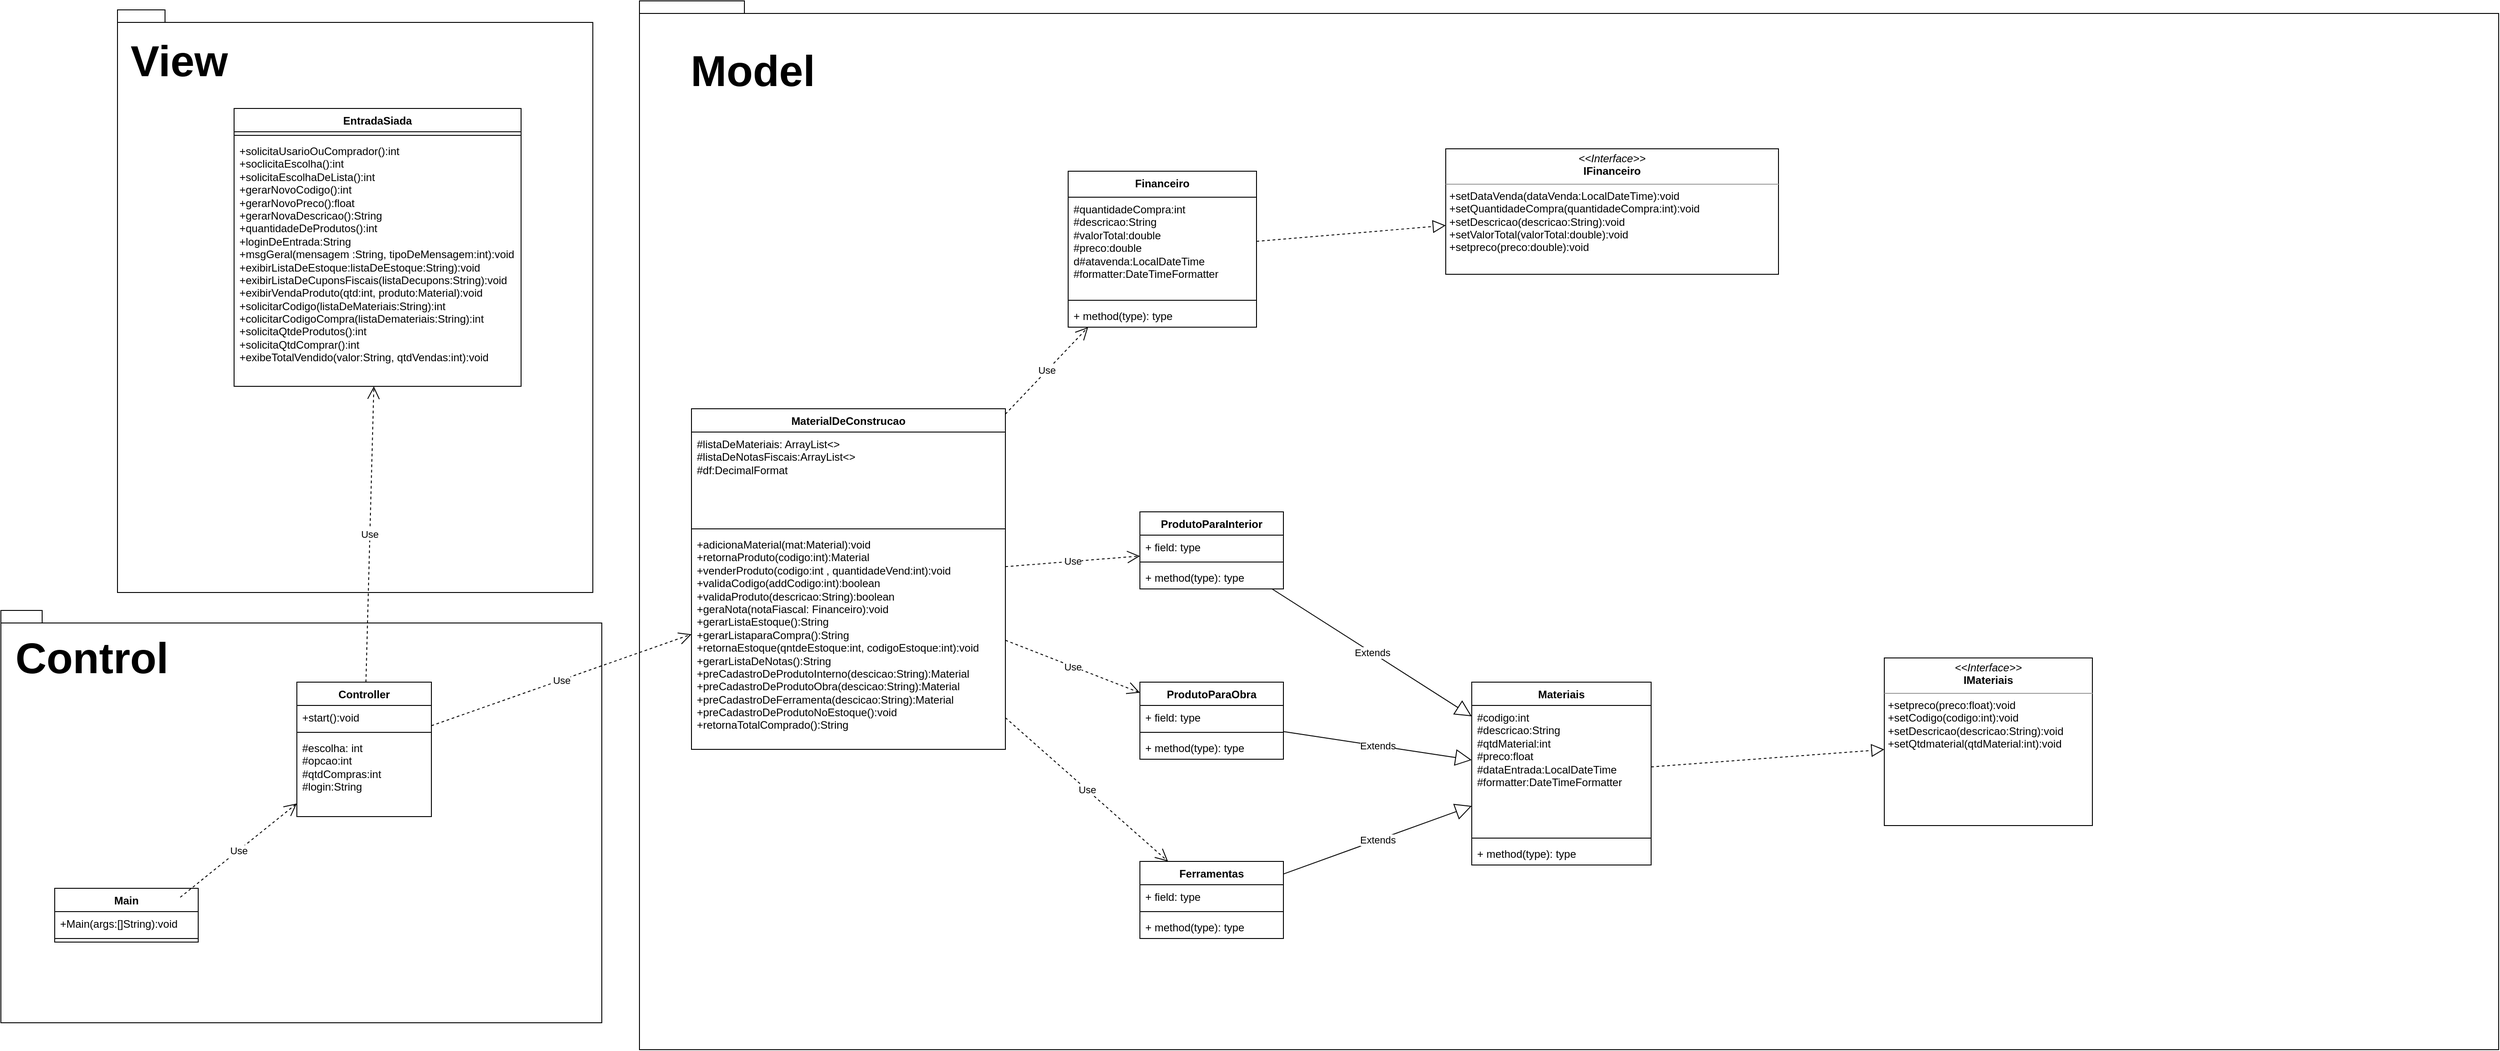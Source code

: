 <mxfile version="22.1.7" type="device">
  <diagram name="Página-1" id="f-H7xRL6MuobaMX1CjN7">
    <mxGraphModel dx="3733" dy="2802" grid="1" gridSize="10" guides="1" tooltips="1" connect="1" arrows="1" fold="1" page="1" pageScale="1" pageWidth="827" pageHeight="1169" math="0" shadow="0">
      <root>
        <mxCell id="0" />
        <mxCell id="1" parent="0" />
        <mxCell id="FgIPv6LBBM-AeR4nWs0Z-11" value="" style="group" parent="1" vertex="1" connectable="0">
          <mxGeometry x="110" y="60" width="670" height="460" as="geometry" />
        </mxCell>
        <mxCell id="FgIPv6LBBM-AeR4nWs0Z-1" value="" style="shape=folder;fontStyle=1;spacingTop=10;tabWidth=40;tabHeight=14;tabPosition=left;html=1;whiteSpace=wrap;" parent="FgIPv6LBBM-AeR4nWs0Z-11" vertex="1">
          <mxGeometry width="670" height="460" as="geometry" />
        </mxCell>
        <mxCell id="FgIPv6LBBM-AeR4nWs0Z-9" value="&lt;font style=&quot;font-size: 48px;&quot;&gt;Control&lt;/font&gt;" style="text;align=center;fontStyle=1;verticalAlign=middle;spacingLeft=3;spacingRight=3;strokeColor=none;rotatable=0;points=[[0,0.5],[1,0.5]];portConstraint=eastwest;html=1;" parent="FgIPv6LBBM-AeR4nWs0Z-11" vertex="1">
          <mxGeometry x="61" y="40" width="80" height="26" as="geometry" />
        </mxCell>
        <mxCell id="FgIPv6LBBM-AeR4nWs0Z-22" value="Controller" style="swimlane;fontStyle=1;align=center;verticalAlign=top;childLayout=stackLayout;horizontal=1;startSize=26;horizontalStack=0;resizeParent=1;resizeParentMax=0;resizeLast=0;collapsible=1;marginBottom=0;whiteSpace=wrap;html=1;" parent="FgIPv6LBBM-AeR4nWs0Z-11" vertex="1">
          <mxGeometry x="330" y="80" width="150" height="150" as="geometry" />
        </mxCell>
        <mxCell id="FgIPv6LBBM-AeR4nWs0Z-23" value="+start():void&amp;nbsp;" style="text;strokeColor=none;fillColor=none;align=left;verticalAlign=top;spacingLeft=4;spacingRight=4;overflow=hidden;rotatable=0;points=[[0,0.5],[1,0.5]];portConstraint=eastwest;whiteSpace=wrap;html=1;" parent="FgIPv6LBBM-AeR4nWs0Z-22" vertex="1">
          <mxGeometry y="26" width="150" height="26" as="geometry" />
        </mxCell>
        <mxCell id="FgIPv6LBBM-AeR4nWs0Z-24" value="" style="line;strokeWidth=1;fillColor=none;align=left;verticalAlign=middle;spacingTop=-1;spacingLeft=3;spacingRight=3;rotatable=0;labelPosition=right;points=[];portConstraint=eastwest;strokeColor=inherit;" parent="FgIPv6LBBM-AeR4nWs0Z-22" vertex="1">
          <mxGeometry y="52" width="150" height="8" as="geometry" />
        </mxCell>
        <mxCell id="FgIPv6LBBM-AeR4nWs0Z-25" value="#escolha: int&amp;nbsp;&lt;br&gt;#opcao:int&amp;nbsp;&lt;br&gt;#qtdCompras:int&amp;nbsp;&lt;br&gt;#login:String&amp;nbsp;" style="text;strokeColor=none;fillColor=none;align=left;verticalAlign=top;spacingLeft=4;spacingRight=4;overflow=hidden;rotatable=0;points=[[0,0.5],[1,0.5]];portConstraint=eastwest;whiteSpace=wrap;html=1;" parent="FgIPv6LBBM-AeR4nWs0Z-22" vertex="1">
          <mxGeometry y="60" width="150" height="90" as="geometry" />
        </mxCell>
        <mxCell id="FgIPv6LBBM-AeR4nWs0Z-26" value="Main" style="swimlane;fontStyle=1;align=center;verticalAlign=top;childLayout=stackLayout;horizontal=1;startSize=26;horizontalStack=0;resizeParent=1;resizeParentMax=0;resizeLast=0;collapsible=1;marginBottom=0;whiteSpace=wrap;html=1;" parent="FgIPv6LBBM-AeR4nWs0Z-11" vertex="1">
          <mxGeometry x="60" y="310" width="160" height="60" as="geometry" />
        </mxCell>
        <mxCell id="FgIPv6LBBM-AeR4nWs0Z-27" value="+Main(args:[]String):void" style="text;strokeColor=none;fillColor=none;align=left;verticalAlign=top;spacingLeft=4;spacingRight=4;overflow=hidden;rotatable=0;points=[[0,0.5],[1,0.5]];portConstraint=eastwest;whiteSpace=wrap;html=1;" parent="FgIPv6LBBM-AeR4nWs0Z-26" vertex="1">
          <mxGeometry y="26" width="160" height="26" as="geometry" />
        </mxCell>
        <mxCell id="FgIPv6LBBM-AeR4nWs0Z-28" value="" style="line;strokeWidth=1;fillColor=none;align=left;verticalAlign=middle;spacingTop=-1;spacingLeft=3;spacingRight=3;rotatable=0;labelPosition=right;points=[];portConstraint=eastwest;strokeColor=inherit;" parent="FgIPv6LBBM-AeR4nWs0Z-26" vertex="1">
          <mxGeometry y="52" width="160" height="8" as="geometry" />
        </mxCell>
        <mxCell id="FgIPv6LBBM-AeR4nWs0Z-74" value="Use" style="endArrow=open;endSize=12;dashed=1;html=1;rounded=0;" parent="FgIPv6LBBM-AeR4nWs0Z-11" target="FgIPv6LBBM-AeR4nWs0Z-22" edge="1">
          <mxGeometry width="160" relative="1" as="geometry">
            <mxPoint x="200" y="320" as="sourcePoint" />
            <mxPoint x="410" y="230" as="targetPoint" />
          </mxGeometry>
        </mxCell>
        <mxCell id="FgIPv6LBBM-AeR4nWs0Z-13" value="" style="group" parent="1" vertex="1" connectable="0">
          <mxGeometry x="240" y="-610" width="530" height="650" as="geometry" />
        </mxCell>
        <mxCell id="FgIPv6LBBM-AeR4nWs0Z-2" value="" style="shape=folder;fontStyle=1;spacingTop=10;tabWidth=40;tabHeight=14;tabPosition=left;html=1;whiteSpace=wrap;" parent="FgIPv6LBBM-AeR4nWs0Z-13" vertex="1">
          <mxGeometry width="530" height="650" as="geometry" />
        </mxCell>
        <mxCell id="FgIPv6LBBM-AeR4nWs0Z-8" value="&lt;font style=&quot;font-size: 48px;&quot;&gt;View&amp;nbsp;&lt;/font&gt;" style="text;align=center;fontStyle=1;verticalAlign=middle;spacingLeft=3;spacingRight=3;strokeColor=none;rotatable=0;points=[[0,0.5],[1,0.5]];portConstraint=eastwest;html=1;" parent="FgIPv6LBBM-AeR4nWs0Z-13" vertex="1">
          <mxGeometry x="35" y="44" width="80" height="26" as="geometry" />
        </mxCell>
        <mxCell id="FgIPv6LBBM-AeR4nWs0Z-4" value="EntradaSiada" style="swimlane;fontStyle=1;align=center;verticalAlign=top;childLayout=stackLayout;horizontal=1;startSize=26;horizontalStack=0;resizeParent=1;resizeParentMax=0;resizeLast=0;collapsible=1;marginBottom=0;whiteSpace=wrap;html=1;" parent="FgIPv6LBBM-AeR4nWs0Z-13" vertex="1">
          <mxGeometry x="130" y="110" width="320" height="310" as="geometry" />
        </mxCell>
        <mxCell id="FgIPv6LBBM-AeR4nWs0Z-6" value="" style="line;strokeWidth=1;fillColor=none;align=left;verticalAlign=middle;spacingTop=-1;spacingLeft=3;spacingRight=3;rotatable=0;labelPosition=right;points=[];portConstraint=eastwest;strokeColor=inherit;" parent="FgIPv6LBBM-AeR4nWs0Z-4" vertex="1">
          <mxGeometry y="26" width="320" height="8" as="geometry" />
        </mxCell>
        <mxCell id="FgIPv6LBBM-AeR4nWs0Z-7" value="+solicitaUsarioOuComprador():int&lt;br&gt;+soclicitaEscolha():int&lt;br&gt;+solicitaEscolhaDeLista():int&lt;br&gt;+gerarNovoCodigo():int&lt;br&gt;+gerarNovoPreco():float&lt;br&gt;+gerarNovaDescricao():String&lt;br&gt;+quantidadeDeProdutos():int&lt;br&gt;+loginDeEntrada:String&lt;br&gt;+msgGeral(mensagem :String, tipoDeMensagem:int):void&lt;br&gt;+exibirListaDeEstoque:listaDeEstoque:String):void&lt;br&gt;+exibirListaDeCuponsFiscais(listaDecupons:String):void&lt;br&gt;+exibirVendaProduto(qtd:int, produto:Material):void&lt;br&gt;+solicitarCodigo(listaDeMateriais:String):int&lt;br&gt;+colicitarCodigoCompra(listaDemateriais:String):int&lt;br&gt;+solicitaQtdeProdutos():int&lt;br&gt;+solicitaQtdComprar():int&lt;br&gt;+exibeTotalVendido(valor:String, qtdVendas:int):void" style="text;strokeColor=none;fillColor=none;align=left;verticalAlign=top;spacingLeft=4;spacingRight=4;overflow=hidden;rotatable=0;points=[[0,0.5],[1,0.5]];portConstraint=eastwest;whiteSpace=wrap;html=1;" parent="FgIPv6LBBM-AeR4nWs0Z-4" vertex="1">
          <mxGeometry y="34" width="320" height="276" as="geometry" />
        </mxCell>
        <mxCell id="FgIPv6LBBM-AeR4nWs0Z-16" value="" style="group" parent="1" vertex="1" connectable="0">
          <mxGeometry x="822" y="-620" width="2073" height="1170" as="geometry" />
        </mxCell>
        <mxCell id="FgIPv6LBBM-AeR4nWs0Z-3" value="" style="shape=folder;fontStyle=1;spacingTop=10;tabWidth=40;tabHeight=14;tabPosition=left;html=1;whiteSpace=wrap;" parent="FgIPv6LBBM-AeR4nWs0Z-16" vertex="1">
          <mxGeometry width="2073" height="1170" as="geometry" />
        </mxCell>
        <mxCell id="FgIPv6LBBM-AeR4nWs0Z-10" value="&lt;font style=&quot;font-size: 48px;&quot;&gt;Model&lt;/font&gt;" style="text;align=center;fontStyle=1;verticalAlign=middle;spacingLeft=3;spacingRight=3;strokeColor=none;rotatable=0;points=[[0,0.5],[1,0.5]];portConstraint=eastwest;html=1;" parent="FgIPv6LBBM-AeR4nWs0Z-16" vertex="1">
          <mxGeometry x="80.171" y="63.818" width="91.624" height="27.655" as="geometry" />
        </mxCell>
        <mxCell id="FgIPv6LBBM-AeR4nWs0Z-18" value="MaterialDeConstrucao" style="swimlane;fontStyle=1;align=center;verticalAlign=top;childLayout=stackLayout;horizontal=1;startSize=26;horizontalStack=0;resizeParent=1;resizeParentMax=0;resizeLast=0;collapsible=1;marginBottom=0;whiteSpace=wrap;html=1;" parent="FgIPv6LBBM-AeR4nWs0Z-16" vertex="1">
          <mxGeometry x="58" y="455" width="350" height="380" as="geometry" />
        </mxCell>
        <mxCell id="FgIPv6LBBM-AeR4nWs0Z-19" value="#listaDeMateriais: ArrayList&amp;lt;&amp;gt;&lt;br&gt;#listaDeNotasFiscais:ArrayList&amp;lt;&amp;gt;&lt;br&gt;#df:DecimalFormat" style="text;strokeColor=none;fillColor=none;align=left;verticalAlign=top;spacingLeft=4;spacingRight=4;overflow=hidden;rotatable=0;points=[[0,0.5],[1,0.5]];portConstraint=eastwest;whiteSpace=wrap;html=1;" parent="FgIPv6LBBM-AeR4nWs0Z-18" vertex="1">
          <mxGeometry y="26" width="350" height="104" as="geometry" />
        </mxCell>
        <mxCell id="FgIPv6LBBM-AeR4nWs0Z-20" value="" style="line;strokeWidth=1;fillColor=none;align=left;verticalAlign=middle;spacingTop=-1;spacingLeft=3;spacingRight=3;rotatable=0;labelPosition=right;points=[];portConstraint=eastwest;strokeColor=inherit;" parent="FgIPv6LBBM-AeR4nWs0Z-18" vertex="1">
          <mxGeometry y="130" width="350" height="8" as="geometry" />
        </mxCell>
        <mxCell id="FgIPv6LBBM-AeR4nWs0Z-21" value="+adicionaMaterial(mat:Material):void&lt;br&gt;+retornaProduto(codigo:int):Material&lt;br&gt;+venderProduto(codigo:int , quantidadeVend:int):void&amp;nbsp;&lt;br&gt;+validaCodigo(addCodigo:int):boolean&amp;nbsp;&lt;br&gt;+validaProduto(descricao:String):boolean&lt;br&gt;+geraNota(notaFiascal: Financeiro):void&amp;nbsp;&lt;br&gt;+gerarListaEstoque():String&amp;nbsp;&lt;br&gt;+gerarListaparaCompra():String&lt;br&gt;+retornaEstoque(qntdeEstoque:int, codigoEstoque:int):void&amp;nbsp;&lt;br&gt;+gerarListaDeNotas():String&lt;br&gt;+preCadastroDeProdutoInterno(descicao:String):Material&lt;br&gt;+preCadastroDeProdutoObra(descicao:String):Material&lt;br&gt;+preCadastroDeFerramenta(descicao:String):Material&lt;br&gt;+preCadastroDeProdutoNoEstoque():void&lt;br&gt;+retornaTotalComprado():String" style="text;strokeColor=none;fillColor=none;align=left;verticalAlign=top;spacingLeft=4;spacingRight=4;overflow=hidden;rotatable=0;points=[[0,0.5],[1,0.5]];portConstraint=eastwest;whiteSpace=wrap;html=1;" parent="FgIPv6LBBM-AeR4nWs0Z-18" vertex="1">
          <mxGeometry y="138" width="350" height="242" as="geometry" />
        </mxCell>
        <mxCell id="FgIPv6LBBM-AeR4nWs0Z-50" value="Materiais" style="swimlane;fontStyle=1;align=center;verticalAlign=top;childLayout=stackLayout;horizontal=1;startSize=26;horizontalStack=0;resizeParent=1;resizeParentMax=0;resizeLast=0;collapsible=1;marginBottom=0;whiteSpace=wrap;html=1;" parent="FgIPv6LBBM-AeR4nWs0Z-16" vertex="1">
          <mxGeometry x="928" y="760" width="200" height="204" as="geometry" />
        </mxCell>
        <mxCell id="FgIPv6LBBM-AeR4nWs0Z-51" value="#codigo:int&amp;nbsp;&lt;br style=&quot;border-color: var(--border-color);&quot;&gt;#descricao:String&lt;br style=&quot;border-color: var(--border-color);&quot;&gt;#qtdMaterial:int&lt;br style=&quot;border-color: var(--border-color);&quot;&gt;#preco:float&lt;br style=&quot;border-color: var(--border-color);&quot;&gt;#dataEntrada:LocalDateTime&lt;br style=&quot;border-color: var(--border-color);&quot;&gt;#formatter:DateTimeFormatter" style="text;strokeColor=none;fillColor=none;align=left;verticalAlign=top;spacingLeft=4;spacingRight=4;overflow=hidden;rotatable=0;points=[[0,0.5],[1,0.5]];portConstraint=eastwest;whiteSpace=wrap;html=1;" parent="FgIPv6LBBM-AeR4nWs0Z-50" vertex="1">
          <mxGeometry y="26" width="200" height="144" as="geometry" />
        </mxCell>
        <mxCell id="FgIPv6LBBM-AeR4nWs0Z-52" value="" style="line;strokeWidth=1;fillColor=none;align=left;verticalAlign=middle;spacingTop=-1;spacingLeft=3;spacingRight=3;rotatable=0;labelPosition=right;points=[];portConstraint=eastwest;strokeColor=inherit;" parent="FgIPv6LBBM-AeR4nWs0Z-50" vertex="1">
          <mxGeometry y="170" width="200" height="8" as="geometry" />
        </mxCell>
        <mxCell id="FgIPv6LBBM-AeR4nWs0Z-53" value="+ method(type): type" style="text;strokeColor=none;fillColor=none;align=left;verticalAlign=top;spacingLeft=4;spacingRight=4;overflow=hidden;rotatable=0;points=[[0,0.5],[1,0.5]];portConstraint=eastwest;whiteSpace=wrap;html=1;" parent="FgIPv6LBBM-AeR4nWs0Z-50" vertex="1">
          <mxGeometry y="178" width="200" height="26" as="geometry" />
        </mxCell>
        <mxCell id="FgIPv6LBBM-AeR4nWs0Z-54" value="&lt;p style=&quot;margin:0px;margin-top:4px;text-align:center;&quot;&gt;&lt;i&gt;&amp;lt;&amp;lt;Interface&amp;gt;&amp;gt;&lt;/i&gt;&lt;br&gt;&lt;b&gt;IMateriais&lt;/b&gt;&lt;/p&gt;&lt;hr size=&quot;1&quot;&gt;&lt;p style=&quot;margin:0px;margin-left:4px;&quot;&gt;&lt;/p&gt;&lt;p style=&quot;margin:0px;margin-left:4px;&quot;&gt;+setpreco(preco:float):void&lt;/p&gt;&lt;p style=&quot;margin:0px;margin-left:4px;&quot;&gt;+setCodigo(codigo:int):void&lt;/p&gt;&lt;p style=&quot;margin:0px;margin-left:4px;&quot;&gt;+setDescricao(descricao:String):void&lt;/p&gt;&lt;p style=&quot;margin:0px;margin-left:4px;&quot;&gt;+setQtdmaterial(qtdMaterial:int):void&lt;/p&gt;" style="verticalAlign=top;align=left;overflow=fill;fontSize=12;fontFamily=Helvetica;html=1;whiteSpace=wrap;" parent="FgIPv6LBBM-AeR4nWs0Z-16" vertex="1">
          <mxGeometry x="1388" y="733" width="232" height="187" as="geometry" />
        </mxCell>
        <mxCell id="FgIPv6LBBM-AeR4nWs0Z-65" value="" style="endArrow=block;dashed=1;endFill=0;endSize=12;html=1;rounded=0;" parent="FgIPv6LBBM-AeR4nWs0Z-16" source="FgIPv6LBBM-AeR4nWs0Z-50" target="FgIPv6LBBM-AeR4nWs0Z-54" edge="1">
          <mxGeometry width="160" relative="1" as="geometry">
            <mxPoint x="1288" y="590" as="sourcePoint" />
            <mxPoint x="1448" y="590" as="targetPoint" />
          </mxGeometry>
        </mxCell>
        <mxCell id="pXGcANq3THeiNFm2OXRd-2" value="ProdutoParaInterior" style="swimlane;fontStyle=1;align=center;verticalAlign=top;childLayout=stackLayout;horizontal=1;startSize=26;horizontalStack=0;resizeParent=1;resizeParentMax=0;resizeLast=0;collapsible=1;marginBottom=0;whiteSpace=wrap;html=1;" parent="FgIPv6LBBM-AeR4nWs0Z-16" vertex="1">
          <mxGeometry x="558" y="570" width="160" height="86" as="geometry" />
        </mxCell>
        <mxCell id="pXGcANq3THeiNFm2OXRd-3" value="+ field: type" style="text;strokeColor=none;fillColor=none;align=left;verticalAlign=top;spacingLeft=4;spacingRight=4;overflow=hidden;rotatable=0;points=[[0,0.5],[1,0.5]];portConstraint=eastwest;whiteSpace=wrap;html=1;" parent="pXGcANq3THeiNFm2OXRd-2" vertex="1">
          <mxGeometry y="26" width="160" height="26" as="geometry" />
        </mxCell>
        <mxCell id="pXGcANq3THeiNFm2OXRd-4" value="" style="line;strokeWidth=1;fillColor=none;align=left;verticalAlign=middle;spacingTop=-1;spacingLeft=3;spacingRight=3;rotatable=0;labelPosition=right;points=[];portConstraint=eastwest;strokeColor=inherit;" parent="pXGcANq3THeiNFm2OXRd-2" vertex="1">
          <mxGeometry y="52" width="160" height="8" as="geometry" />
        </mxCell>
        <mxCell id="pXGcANq3THeiNFm2OXRd-5" value="+ method(type): type" style="text;strokeColor=none;fillColor=none;align=left;verticalAlign=top;spacingLeft=4;spacingRight=4;overflow=hidden;rotatable=0;points=[[0,0.5],[1,0.5]];portConstraint=eastwest;whiteSpace=wrap;html=1;" parent="pXGcANq3THeiNFm2OXRd-2" vertex="1">
          <mxGeometry y="60" width="160" height="26" as="geometry" />
        </mxCell>
        <mxCell id="pXGcANq3THeiNFm2OXRd-6" value="ProdutoParaObra" style="swimlane;fontStyle=1;align=center;verticalAlign=top;childLayout=stackLayout;horizontal=1;startSize=26;horizontalStack=0;resizeParent=1;resizeParentMax=0;resizeLast=0;collapsible=1;marginBottom=0;whiteSpace=wrap;html=1;" parent="FgIPv6LBBM-AeR4nWs0Z-16" vertex="1">
          <mxGeometry x="558" y="760" width="160" height="86" as="geometry" />
        </mxCell>
        <mxCell id="pXGcANq3THeiNFm2OXRd-7" value="+ field: type" style="text;strokeColor=none;fillColor=none;align=left;verticalAlign=top;spacingLeft=4;spacingRight=4;overflow=hidden;rotatable=0;points=[[0,0.5],[1,0.5]];portConstraint=eastwest;whiteSpace=wrap;html=1;" parent="pXGcANq3THeiNFm2OXRd-6" vertex="1">
          <mxGeometry y="26" width="160" height="26" as="geometry" />
        </mxCell>
        <mxCell id="pXGcANq3THeiNFm2OXRd-8" value="" style="line;strokeWidth=1;fillColor=none;align=left;verticalAlign=middle;spacingTop=-1;spacingLeft=3;spacingRight=3;rotatable=0;labelPosition=right;points=[];portConstraint=eastwest;strokeColor=inherit;" parent="pXGcANq3THeiNFm2OXRd-6" vertex="1">
          <mxGeometry y="52" width="160" height="8" as="geometry" />
        </mxCell>
        <mxCell id="pXGcANq3THeiNFm2OXRd-9" value="+ method(type): type" style="text;strokeColor=none;fillColor=none;align=left;verticalAlign=top;spacingLeft=4;spacingRight=4;overflow=hidden;rotatable=0;points=[[0,0.5],[1,0.5]];portConstraint=eastwest;whiteSpace=wrap;html=1;" parent="pXGcANq3THeiNFm2OXRd-6" vertex="1">
          <mxGeometry y="60" width="160" height="26" as="geometry" />
        </mxCell>
        <mxCell id="pXGcANq3THeiNFm2OXRd-10" value="Ferramentas" style="swimlane;fontStyle=1;align=center;verticalAlign=top;childLayout=stackLayout;horizontal=1;startSize=26;horizontalStack=0;resizeParent=1;resizeParentMax=0;resizeLast=0;collapsible=1;marginBottom=0;whiteSpace=wrap;html=1;" parent="FgIPv6LBBM-AeR4nWs0Z-16" vertex="1">
          <mxGeometry x="558" y="960" width="160" height="86" as="geometry" />
        </mxCell>
        <mxCell id="pXGcANq3THeiNFm2OXRd-11" value="+ field: type" style="text;strokeColor=none;fillColor=none;align=left;verticalAlign=top;spacingLeft=4;spacingRight=4;overflow=hidden;rotatable=0;points=[[0,0.5],[1,0.5]];portConstraint=eastwest;whiteSpace=wrap;html=1;" parent="pXGcANq3THeiNFm2OXRd-10" vertex="1">
          <mxGeometry y="26" width="160" height="26" as="geometry" />
        </mxCell>
        <mxCell id="pXGcANq3THeiNFm2OXRd-12" value="" style="line;strokeWidth=1;fillColor=none;align=left;verticalAlign=middle;spacingTop=-1;spacingLeft=3;spacingRight=3;rotatable=0;labelPosition=right;points=[];portConstraint=eastwest;strokeColor=inherit;" parent="pXGcANq3THeiNFm2OXRd-10" vertex="1">
          <mxGeometry y="52" width="160" height="8" as="geometry" />
        </mxCell>
        <mxCell id="pXGcANq3THeiNFm2OXRd-13" value="+ method(type): type" style="text;strokeColor=none;fillColor=none;align=left;verticalAlign=top;spacingLeft=4;spacingRight=4;overflow=hidden;rotatable=0;points=[[0,0.5],[1,0.5]];portConstraint=eastwest;whiteSpace=wrap;html=1;" parent="pXGcANq3THeiNFm2OXRd-10" vertex="1">
          <mxGeometry y="60" width="160" height="26" as="geometry" />
        </mxCell>
        <mxCell id="pXGcANq3THeiNFm2OXRd-14" value="Financeiro" style="swimlane;fontStyle=1;align=center;verticalAlign=top;childLayout=stackLayout;horizontal=1;startSize=29;horizontalStack=0;resizeParent=1;resizeParentMax=0;resizeLast=0;collapsible=1;marginBottom=0;whiteSpace=wrap;html=1;" parent="FgIPv6LBBM-AeR4nWs0Z-16" vertex="1">
          <mxGeometry x="478" y="190" width="210" height="174" as="geometry" />
        </mxCell>
        <mxCell id="pXGcANq3THeiNFm2OXRd-15" value="#quantidadeCompra:int&amp;nbsp;&lt;br&gt;#descricao:String&lt;br&gt;#valorTotal:double&lt;br&gt;#preco:double&lt;br&gt;d#atavenda:LocalDateTime&lt;br&gt;#formatter:DateTimeFormatter" style="text;strokeColor=none;fillColor=none;align=left;verticalAlign=top;spacingLeft=4;spacingRight=4;overflow=hidden;rotatable=0;points=[[0,0.5],[1,0.5]];portConstraint=eastwest;whiteSpace=wrap;html=1;" parent="pXGcANq3THeiNFm2OXRd-14" vertex="1">
          <mxGeometry y="29" width="210" height="111" as="geometry" />
        </mxCell>
        <mxCell id="pXGcANq3THeiNFm2OXRd-16" value="" style="line;strokeWidth=1;fillColor=none;align=left;verticalAlign=middle;spacingTop=-1;spacingLeft=3;spacingRight=3;rotatable=0;labelPosition=right;points=[];portConstraint=eastwest;strokeColor=inherit;" parent="pXGcANq3THeiNFm2OXRd-14" vertex="1">
          <mxGeometry y="140" width="210" height="8" as="geometry" />
        </mxCell>
        <mxCell id="pXGcANq3THeiNFm2OXRd-17" value="+ method(type): type" style="text;strokeColor=none;fillColor=none;align=left;verticalAlign=top;spacingLeft=4;spacingRight=4;overflow=hidden;rotatable=0;points=[[0,0.5],[1,0.5]];portConstraint=eastwest;whiteSpace=wrap;html=1;" parent="pXGcANq3THeiNFm2OXRd-14" vertex="1">
          <mxGeometry y="148" width="210" height="26" as="geometry" />
        </mxCell>
        <mxCell id="pXGcANq3THeiNFm2OXRd-18" value="&lt;p style=&quot;margin:0px;margin-top:4px;text-align:center;&quot;&gt;&lt;i&gt;&amp;lt;&amp;lt;Interface&amp;gt;&amp;gt;&lt;/i&gt;&lt;br&gt;&lt;b&gt;IFinanceiro&lt;/b&gt;&lt;/p&gt;&lt;hr size=&quot;1&quot;&gt;&lt;p style=&quot;margin:0px;margin-left:4px;&quot;&gt;+setDataVenda(dataVenda:LocalDateTime):void&lt;/p&gt;&lt;p style=&quot;margin:0px;margin-left:4px;&quot;&gt;+setQuantidadeCompra(quantidadeCompra:int):void&lt;/p&gt;&lt;p style=&quot;margin:0px;margin-left:4px;&quot;&gt;+setDescricao(descricao:String):void&amp;nbsp;&lt;/p&gt;&lt;p style=&quot;margin:0px;margin-left:4px;&quot;&gt;+setValorTotal(valorTotal:double):void&lt;/p&gt;&lt;p style=&quot;margin:0px;margin-left:4px;&quot;&gt;+setpreco(preco:double):void&lt;br&gt;&lt;br&gt;&lt;/p&gt;" style="verticalAlign=top;align=left;overflow=fill;fontSize=12;fontFamily=Helvetica;html=1;whiteSpace=wrap;" parent="FgIPv6LBBM-AeR4nWs0Z-16" vertex="1">
          <mxGeometry x="899" y="165" width="371" height="140" as="geometry" />
        </mxCell>
        <mxCell id="pXGcANq3THeiNFm2OXRd-19" value="Use" style="endArrow=open;endSize=12;dashed=1;html=1;rounded=0;" parent="FgIPv6LBBM-AeR4nWs0Z-16" source="FgIPv6LBBM-AeR4nWs0Z-18" target="pXGcANq3THeiNFm2OXRd-14" edge="1">
          <mxGeometry width="160" relative="1" as="geometry">
            <mxPoint x="468" y="410" as="sourcePoint" />
            <mxPoint x="628" y="410" as="targetPoint" />
          </mxGeometry>
        </mxCell>
        <mxCell id="pXGcANq3THeiNFm2OXRd-20" value="Use" style="endArrow=open;endSize=12;dashed=1;html=1;rounded=0;" parent="FgIPv6LBBM-AeR4nWs0Z-16" source="FgIPv6LBBM-AeR4nWs0Z-18" target="pXGcANq3THeiNFm2OXRd-2" edge="1">
          <mxGeometry width="160" relative="1" as="geometry">
            <mxPoint x="448" y="590" as="sourcePoint" />
            <mxPoint x="608" y="590" as="targetPoint" />
          </mxGeometry>
        </mxCell>
        <mxCell id="pXGcANq3THeiNFm2OXRd-21" value="Use" style="endArrow=open;endSize=12;dashed=1;html=1;rounded=0;" parent="FgIPv6LBBM-AeR4nWs0Z-16" source="FgIPv6LBBM-AeR4nWs0Z-18" target="pXGcANq3THeiNFm2OXRd-6" edge="1">
          <mxGeometry width="160" relative="1" as="geometry">
            <mxPoint x="468" y="770" as="sourcePoint" />
            <mxPoint x="628" y="770" as="targetPoint" />
          </mxGeometry>
        </mxCell>
        <mxCell id="pXGcANq3THeiNFm2OXRd-22" value="Use" style="endArrow=open;endSize=12;dashed=1;html=1;rounded=0;" parent="FgIPv6LBBM-AeR4nWs0Z-16" source="FgIPv6LBBM-AeR4nWs0Z-18" target="pXGcANq3THeiNFm2OXRd-10" edge="1">
          <mxGeometry width="160" relative="1" as="geometry">
            <mxPoint x="468" y="940" as="sourcePoint" />
            <mxPoint x="628" y="940" as="targetPoint" />
          </mxGeometry>
        </mxCell>
        <mxCell id="pXGcANq3THeiNFm2OXRd-23" value="Extends" style="endArrow=block;endSize=16;endFill=0;html=1;rounded=0;" parent="FgIPv6LBBM-AeR4nWs0Z-16" source="pXGcANq3THeiNFm2OXRd-2" target="FgIPv6LBBM-AeR4nWs0Z-50" edge="1">
          <mxGeometry width="160" relative="1" as="geometry">
            <mxPoint x="958" y="640" as="sourcePoint" />
            <mxPoint x="1118" y="640" as="targetPoint" />
          </mxGeometry>
        </mxCell>
        <mxCell id="pXGcANq3THeiNFm2OXRd-24" value="Extends" style="endArrow=block;endSize=16;endFill=0;html=1;rounded=0;" parent="FgIPv6LBBM-AeR4nWs0Z-16" source="pXGcANq3THeiNFm2OXRd-6" target="FgIPv6LBBM-AeR4nWs0Z-50" edge="1">
          <mxGeometry width="160" relative="1" as="geometry">
            <mxPoint x="798" y="830" as="sourcePoint" />
            <mxPoint x="958" y="830" as="targetPoint" />
          </mxGeometry>
        </mxCell>
        <mxCell id="pXGcANq3THeiNFm2OXRd-25" value="Extends" style="endArrow=block;endSize=16;endFill=0;html=1;rounded=0;" parent="FgIPv6LBBM-AeR4nWs0Z-16" source="pXGcANq3THeiNFm2OXRd-10" target="FgIPv6LBBM-AeR4nWs0Z-50" edge="1">
          <mxGeometry width="160" relative="1" as="geometry">
            <mxPoint x="798" y="950" as="sourcePoint" />
            <mxPoint x="958" y="950" as="targetPoint" />
          </mxGeometry>
        </mxCell>
        <mxCell id="pXGcANq3THeiNFm2OXRd-26" value="" style="endArrow=block;dashed=1;endFill=0;endSize=12;html=1;rounded=0;" parent="FgIPv6LBBM-AeR4nWs0Z-16" source="pXGcANq3THeiNFm2OXRd-14" target="pXGcANq3THeiNFm2OXRd-18" edge="1">
          <mxGeometry width="160" relative="1" as="geometry">
            <mxPoint x="768" y="260" as="sourcePoint" />
            <mxPoint x="928" y="260" as="targetPoint" />
          </mxGeometry>
        </mxCell>
        <mxCell id="FgIPv6LBBM-AeR4nWs0Z-73" value="Use" style="endArrow=open;endSize=12;dashed=1;html=1;rounded=0;" parent="1" source="FgIPv6LBBM-AeR4nWs0Z-22" target="FgIPv6LBBM-AeR4nWs0Z-18" edge="1">
          <mxGeometry width="160" relative="1" as="geometry">
            <mxPoint x="960" y="170" as="sourcePoint" />
            <mxPoint x="1120" y="170" as="targetPoint" />
          </mxGeometry>
        </mxCell>
        <mxCell id="FgIPv6LBBM-AeR4nWs0Z-75" value="Use" style="endArrow=open;endSize=12;dashed=1;html=1;rounded=0;" parent="1" source="FgIPv6LBBM-AeR4nWs0Z-22" target="FgIPv6LBBM-AeR4nWs0Z-4" edge="1">
          <mxGeometry width="160" relative="1" as="geometry">
            <mxPoint x="470" y="-70" as="sourcePoint" />
            <mxPoint x="630" y="-70" as="targetPoint" />
          </mxGeometry>
        </mxCell>
      </root>
    </mxGraphModel>
  </diagram>
</mxfile>
